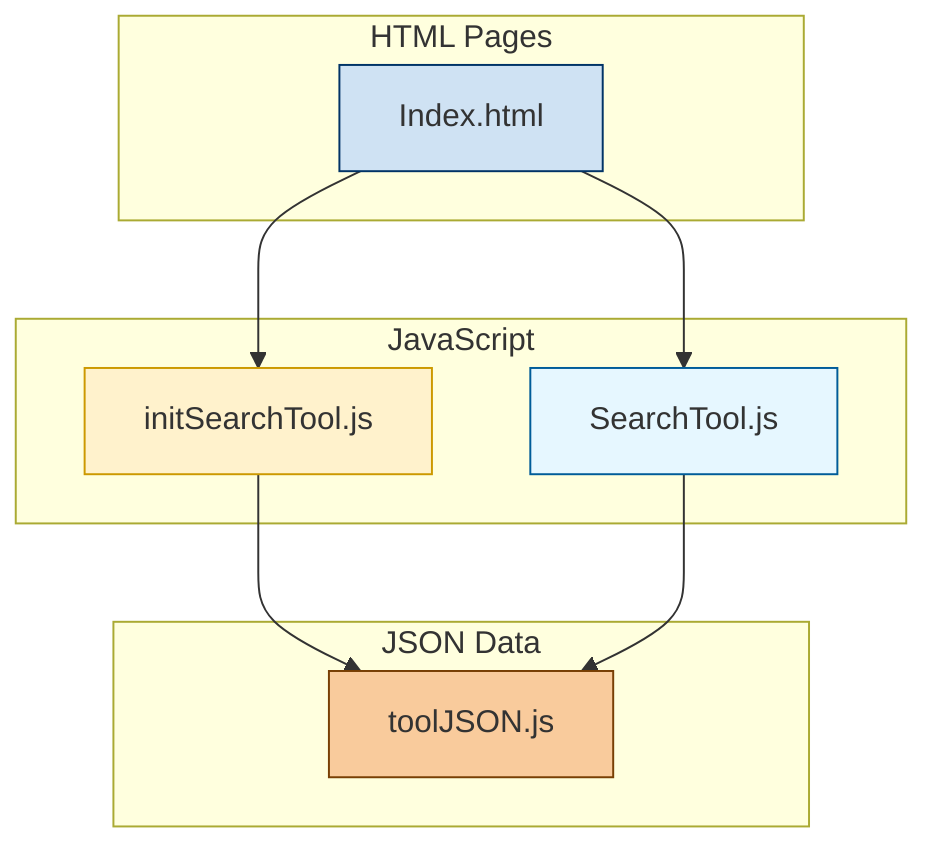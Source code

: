 graph TD

  subgraph HTMLPages [HTML Pages]
    Index[Index.html]
  end

  subgraph JavaScript [JavaScript]
    initSearchTool[initSearchTool.js]
    SearchTool[SearchTool.js]
  end

  subgraph JSONData [JSON Data]
    toolJSON[toolJSON.js]
  end

  Index --> initSearchTool
  Index --> SearchTool
  initSearchTool --> toolJSON
  SearchTool --> toolJSON
  style Index fill:#cfe2f3,stroke:#036
  style initSearchTool fill:#fff2cc,stroke:#cc9900
  style SearchTool fill:#e6f7ff,stroke:#005c99
  style toolJSON fill:#f9cb9c,stroke:#783f04
